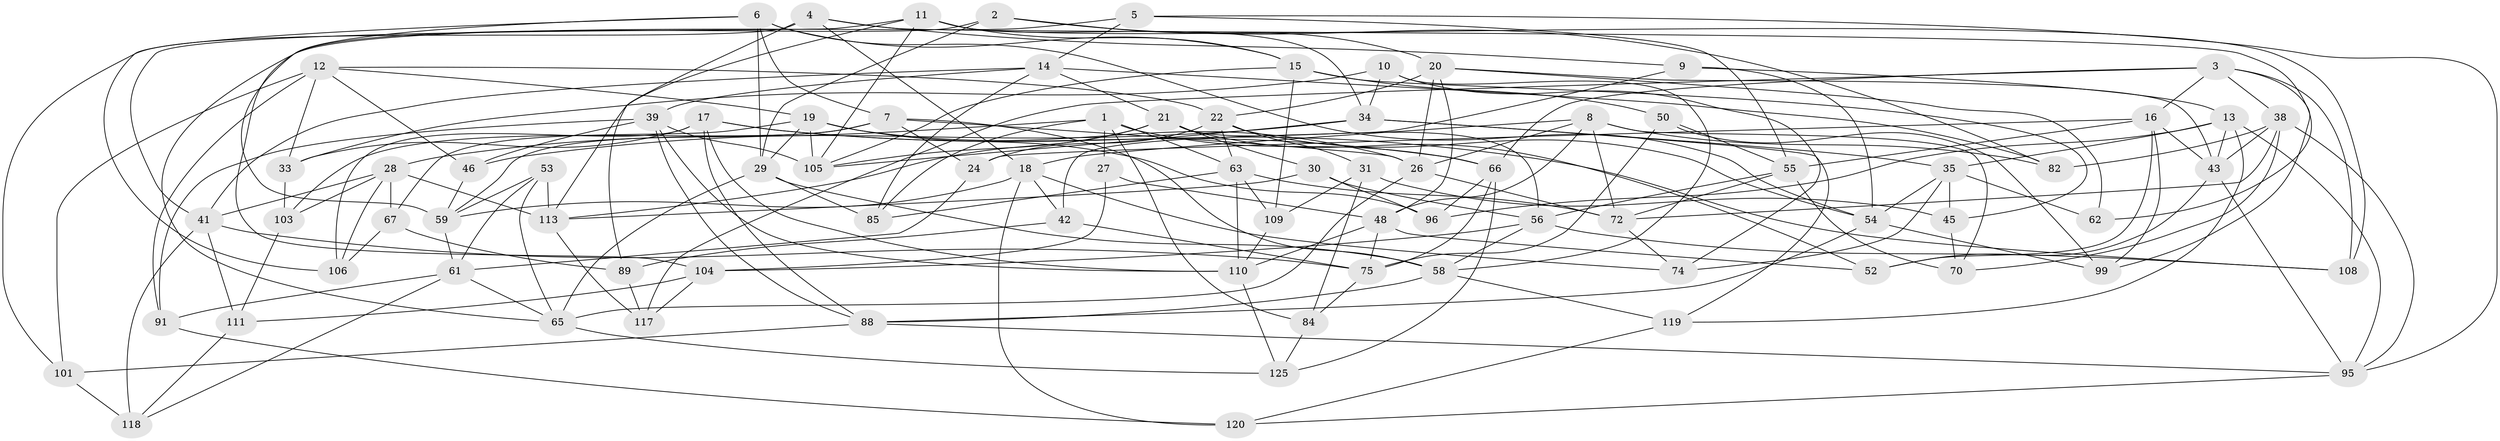 // original degree distribution, {4: 1.0}
// Generated by graph-tools (version 1.1) at 2025/42/03/06/25 10:42:22]
// undirected, 82 vertices, 207 edges
graph export_dot {
graph [start="1"]
  node [color=gray90,style=filled];
  1 [super="+60"];
  2;
  3 [super="+23"];
  4 [super="+44"];
  5;
  6 [super="+68"];
  7 [super="+98"];
  8 [super="+32"];
  9;
  10;
  11 [super="+47"];
  12 [super="+64"];
  13 [super="+77"];
  14 [super="+94"];
  15 [super="+83"];
  16 [super="+127"];
  17 [super="+36"];
  18 [super="+25"];
  19 [super="+107"];
  20 [super="+49"];
  21 [super="+57"];
  22 [super="+51"];
  24;
  26 [super="+37"];
  27;
  28 [super="+97"];
  29 [super="+102"];
  30;
  31;
  33;
  34 [super="+40"];
  35 [super="+124"];
  38 [super="+81"];
  39 [super="+79"];
  41 [super="+87"];
  42;
  43 [super="+115"];
  45;
  46;
  48 [super="+69"];
  50;
  52;
  53;
  54 [super="+121"];
  55 [super="+80"];
  56 [super="+112"];
  58 [super="+76"];
  59 [super="+71"];
  61 [super="+86"];
  62;
  63 [super="+93"];
  65 [super="+73"];
  66 [super="+78"];
  67;
  70;
  72 [super="+92"];
  74;
  75 [super="+90"];
  82;
  84;
  85;
  88 [super="+100"];
  89;
  91;
  95 [super="+116"];
  96;
  99;
  101;
  103;
  104 [super="+126"];
  105 [super="+123"];
  106;
  108;
  109;
  110 [super="+114"];
  111;
  113 [super="+122"];
  117;
  118;
  119;
  120;
  125;
  1 -- 28;
  1 -- 84;
  1 -- 85;
  1 -- 27;
  1 -- 63;
  1 -- 66;
  2 -- 29;
  2 -- 82;
  2 -- 20;
  2 -- 104;
  3 -- 99;
  3 -- 66;
  3 -- 16;
  3 -- 108;
  3 -- 117;
  3 -- 38;
  4 -- 62 [weight=2];
  4 -- 89;
  4 -- 9;
  4 -- 101;
  4 -- 18;
  5 -- 65;
  5 -- 55;
  5 -- 14;
  5 -- 95;
  6 -- 15;
  6 -- 7;
  6 -- 106;
  6 -- 54;
  6 -- 29;
  6 -- 59;
  7 -- 24;
  7 -- 58;
  7 -- 26;
  7 -- 59;
  7 -- 103;
  8 -- 48;
  8 -- 82;
  8 -- 70;
  8 -- 18;
  8 -- 72;
  8 -- 26;
  9 -- 13;
  9 -- 42;
  9 -- 54;
  10 -- 33;
  10 -- 74;
  10 -- 58;
  10 -- 34;
  11 -- 105;
  11 -- 15;
  11 -- 41;
  11 -- 113;
  11 -- 34;
  11 -- 108;
  12 -- 91;
  12 -- 19;
  12 -- 46;
  12 -- 33;
  12 -- 101;
  12 -- 22;
  13 -- 43;
  13 -- 95;
  13 -- 96;
  13 -- 35;
  13 -- 119;
  14 -- 41;
  14 -- 39;
  14 -- 82;
  14 -- 85;
  14 -- 21;
  15 -- 45;
  15 -- 50;
  15 -- 109;
  15 -- 105;
  16 -- 99;
  16 -- 24;
  16 -- 43;
  16 -- 52;
  16 -- 55;
  17 -- 88;
  17 -- 33;
  17 -- 110;
  17 -- 106;
  17 -- 108;
  17 -- 66;
  18 -- 42;
  18 -- 74;
  18 -- 120;
  18 -- 59;
  19 -- 26;
  19 -- 67;
  19 -- 96;
  19 -- 105;
  19 -- 29;
  20 -- 26;
  20 -- 43;
  20 -- 48;
  20 -- 62;
  20 -- 22;
  21 -- 105;
  21 -- 30;
  21 -- 52;
  21 -- 56;
  21 -- 113;
  22 -- 31;
  22 -- 24;
  22 -- 54;
  22 -- 63;
  24 -- 61;
  26 -- 65;
  26 -- 72;
  27 -- 104 [weight=2];
  27 -- 48;
  28 -- 103;
  28 -- 67;
  28 -- 41;
  28 -- 106;
  28 -- 113;
  29 -- 65;
  29 -- 85;
  29 -- 58;
  30 -- 96;
  30 -- 113;
  30 -- 56;
  31 -- 84;
  31 -- 45;
  31 -- 109;
  33 -- 103;
  34 -- 46;
  34 -- 105;
  34 -- 35;
  34 -- 119;
  35 -- 74;
  35 -- 45;
  35 -- 54;
  35 -- 62;
  38 -- 43;
  38 -- 95;
  38 -- 72;
  38 -- 70;
  38 -- 82;
  39 -- 91;
  39 -- 46;
  39 -- 110;
  39 -- 105;
  39 -- 88;
  41 -- 75;
  41 -- 118;
  41 -- 111;
  42 -- 89;
  42 -- 75;
  43 -- 52;
  43 -- 95;
  45 -- 70;
  46 -- 59;
  48 -- 75;
  48 -- 52;
  48 -- 110;
  50 -- 99;
  50 -- 75;
  50 -- 55;
  53 -- 61;
  53 -- 113;
  53 -- 59;
  53 -- 65;
  54 -- 88;
  54 -- 99;
  55 -- 70;
  55 -- 72;
  55 -- 56;
  56 -- 58;
  56 -- 104;
  56 -- 108;
  58 -- 119;
  58 -- 88;
  59 -- 61;
  61 -- 118;
  61 -- 65;
  61 -- 91;
  63 -- 109;
  63 -- 110;
  63 -- 85;
  63 -- 72;
  65 -- 125;
  66 -- 125;
  66 -- 75;
  66 -- 96;
  67 -- 89;
  67 -- 106;
  72 -- 74;
  75 -- 84;
  84 -- 125;
  88 -- 101;
  88 -- 95;
  89 -- 117;
  91 -- 120;
  95 -- 120;
  101 -- 118;
  103 -- 111;
  104 -- 111;
  104 -- 117;
  109 -- 110;
  110 -- 125;
  111 -- 118;
  113 -- 117;
  119 -- 120;
}
